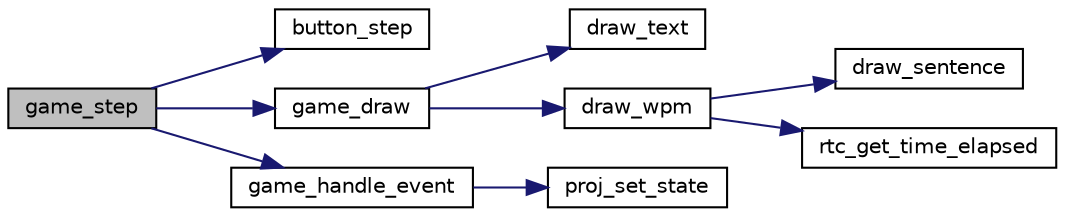 digraph "game_step"
{
 // LATEX_PDF_SIZE
  edge [fontname="Helvetica",fontsize="10",labelfontname="Helvetica",labelfontsize="10"];
  node [fontname="Helvetica",fontsize="10",shape=record];
  rankdir="LR";
  Node1 [label="game_step",height=0.2,width=0.4,color="black", fillcolor="grey75", style="filled", fontcolor="black",tooltip="Draw the game and handle the latest event. This function calls game_draw and game_handle_event."];
  Node1 -> Node2 [color="midnightblue",fontsize="10",style="solid",fontname="Helvetica"];
  Node2 [label="button_step",height=0.2,width=0.4,color="black", fillcolor="white", style="filled",URL="$group__ui.html#ga08a9ca92189ffe879e75fd1dc4d7cc4a",tooltip="Call this function once per iteration. It calls button_draw and button_handle_event."];
  Node1 -> Node3 [color="midnightblue",fontsize="10",style="solid",fontname="Helvetica"];
  Node3 [label="game_draw",height=0.2,width=0.4,color="black", fillcolor="white", style="filled",URL="$group__state.html#ga0dec65525a8e25b82783c56f3d557a78",tooltip="Draw a game on the screen. Drawing the game means drawing every necessary element for the game state."];
  Node3 -> Node4 [color="midnightblue",fontsize="10",style="solid",fontname="Helvetica"];
  Node4 [label="draw_text",height=0.2,width=0.4,color="black", fillcolor="white", style="filled",URL="$group__state.html#ga987b197ae02c6d2c38a8122ab5a41266",tooltip="Draw the game main text."];
  Node3 -> Node5 [color="midnightblue",fontsize="10",style="solid",fontname="Helvetica"];
  Node5 [label="draw_wpm",height=0.2,width=0.4,color="black", fillcolor="white", style="filled",URL="$group__state.html#gae0e6d68f41db70e3372bcd6130218173",tooltip="Draw the player's live speed."];
  Node5 -> Node6 [color="midnightblue",fontsize="10",style="solid",fontname="Helvetica"];
  Node6 [label="draw_sentence",height=0.2,width=0.4,color="black", fillcolor="white", style="filled",URL="$group__sprite.html#ga0c7ce81fa8c864c43c35491b88401983",tooltip="Draw a whole sentence to the screen. The function separates the letters and marks spaces."];
  Node5 -> Node7 [color="midnightblue",fontsize="10",style="solid",fontname="Helvetica"];
  Node7 [label="rtc_get_time_elapsed",height=0.2,width=0.4,color="black", fillcolor="white", style="filled",URL="$group__driver.html#ga7e2c7ec65ade04e17d09a8e416896ffc",tooltip="Retrieve time elapsed, in seconds, since the counter was started."];
  Node1 -> Node8 [color="midnightblue",fontsize="10",style="solid",fontname="Helvetica"];
  Node8 [label="game_handle_event",height=0.2,width=0.4,color="black", fillcolor="white", style="filled",URL="$group__state.html#ga9879089449356f48bb8b7139a500c71f",tooltip="Handle the latest event. Updates the game values according to it."];
  Node8 -> Node9 [color="midnightblue",fontsize="10",style="solid",fontname="Helvetica"];
  Node9 [label="proj_set_state",height=0.2,width=0.4,color="black", fillcolor="white", style="filled",URL="$group__proj.html#gaba55204dd6584125479aa201ac938688",tooltip="Changes the current state of the programing. This function changes the execution state and makes the ..."];
}
